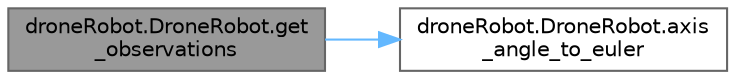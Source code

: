 digraph "droneRobot.DroneRobot.get_observations"
{
 // LATEX_PDF_SIZE
  bgcolor="transparent";
  edge [fontname=Helvetica,fontsize=10,labelfontname=Helvetica,labelfontsize=10];
  node [fontname=Helvetica,fontsize=10,shape=box,height=0.2,width=0.4];
  rankdir="LR";
  Node1 [id="Node000001",label="droneRobot.DroneRobot.get\l_observations",height=0.2,width=0.4,color="gray40", fillcolor="grey60", style="filled", fontcolor="black",tooltip=" "];
  Node1 -> Node2 [id="edge1_Node000001_Node000002",color="steelblue1",style="solid",tooltip=" "];
  Node2 [id="Node000002",label="droneRobot.DroneRobot.axis\l_angle_to_euler",height=0.2,width=0.4,color="grey40", fillcolor="white", style="filled",URL="$classdrone_robot_1_1_drone_robot.html#a70fab5d1cb19a48c7bff7a2590ccd21f",tooltip=" "];
}
